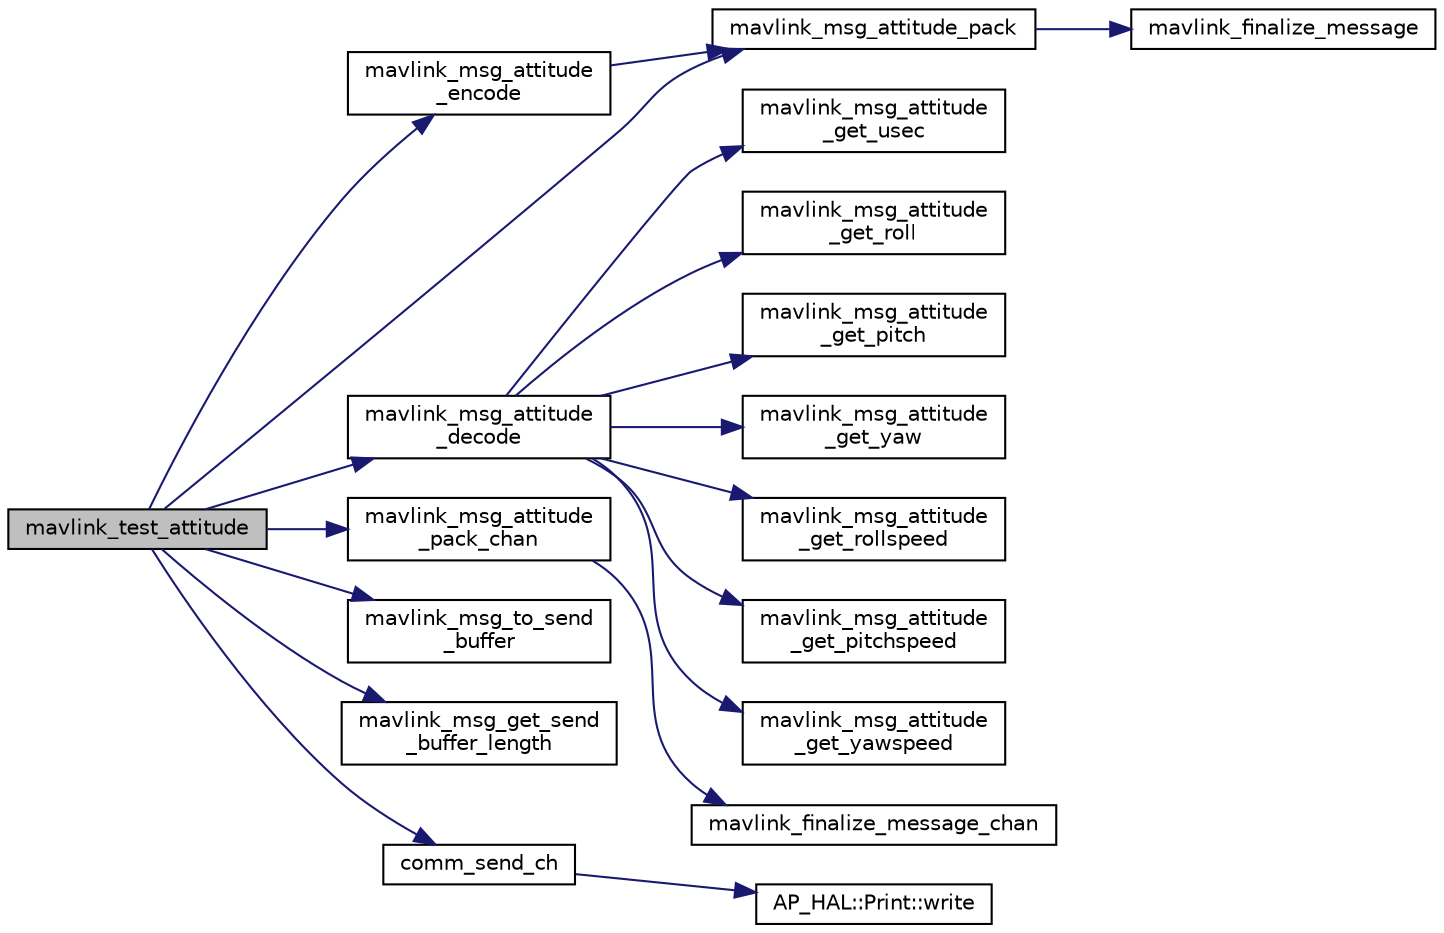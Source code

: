 digraph "mavlink_test_attitude"
{
 // INTERACTIVE_SVG=YES
  edge [fontname="Helvetica",fontsize="10",labelfontname="Helvetica",labelfontsize="10"];
  node [fontname="Helvetica",fontsize="10",shape=record];
  rankdir="LR";
  Node1 [label="mavlink_test_attitude",height=0.2,width=0.4,color="black", fillcolor="grey75", style="filled" fontcolor="black"];
  Node1 -> Node2 [color="midnightblue",fontsize="10",style="solid",fontname="Helvetica"];
  Node2 [label="mavlink_msg_attitude\l_encode",height=0.2,width=0.4,color="black", fillcolor="white", style="filled",URL="$v0_89_2common_2mavlink__msg__attitude_8h.html#ac4c7efca3e3cdd8ca93f7a27802310a1",tooltip="Encode a attitude struct into a message. "];
  Node2 -> Node3 [color="midnightblue",fontsize="10",style="solid",fontname="Helvetica"];
  Node3 [label="mavlink_msg_attitude_pack",height=0.2,width=0.4,color="black", fillcolor="white", style="filled",URL="$v0_89_2common_2mavlink__msg__attitude_8h.html#a50c5a9bff877bc300eb52e607e29fed7",tooltip="Pack a attitude message. "];
  Node3 -> Node4 [color="midnightblue",fontsize="10",style="solid",fontname="Helvetica"];
  Node4 [label="mavlink_finalize_message",height=0.2,width=0.4,color="black", fillcolor="white", style="filled",URL="$v0_89_2mavlink__helpers_8h.html#af3bea083c5ec83f5b6570b2bd4a817d0",tooltip="Finalize a MAVLink message with MAVLINK_COMM_0 as default channel. "];
  Node1 -> Node5 [color="midnightblue",fontsize="10",style="solid",fontname="Helvetica"];
  Node5 [label="mavlink_msg_attitude\l_decode",height=0.2,width=0.4,color="black", fillcolor="white", style="filled",URL="$v0_89_2common_2mavlink__msg__attitude_8h.html#aea9ac9866c5c81d5825d6eccecb9a9be",tooltip="Decode a attitude message into a struct. "];
  Node5 -> Node6 [color="midnightblue",fontsize="10",style="solid",fontname="Helvetica"];
  Node6 [label="mavlink_msg_attitude\l_get_usec",height=0.2,width=0.4,color="black", fillcolor="white", style="filled",URL="$v0_89_2common_2mavlink__msg__attitude_8h.html#aea2016d8830fa3cb33d33e19b8b2739f",tooltip="Send a attitude message. "];
  Node5 -> Node7 [color="midnightblue",fontsize="10",style="solid",fontname="Helvetica"];
  Node7 [label="mavlink_msg_attitude\l_get_roll",height=0.2,width=0.4,color="black", fillcolor="white", style="filled",URL="$v0_89_2common_2mavlink__msg__attitude_8h.html#ab9d96bdc5f30a33b19db31bd8adffcf0",tooltip="Get field roll from attitude message. "];
  Node5 -> Node8 [color="midnightblue",fontsize="10",style="solid",fontname="Helvetica"];
  Node8 [label="mavlink_msg_attitude\l_get_pitch",height=0.2,width=0.4,color="black", fillcolor="white", style="filled",URL="$v0_89_2common_2mavlink__msg__attitude_8h.html#ab1197a265a1461a1131a6a49947001f7",tooltip="Get field pitch from attitude message. "];
  Node5 -> Node9 [color="midnightblue",fontsize="10",style="solid",fontname="Helvetica"];
  Node9 [label="mavlink_msg_attitude\l_get_yaw",height=0.2,width=0.4,color="black", fillcolor="white", style="filled",URL="$v0_89_2common_2mavlink__msg__attitude_8h.html#a4143e517b4e03173f1614c4cd92857c6",tooltip="Get field yaw from attitude message. "];
  Node5 -> Node10 [color="midnightblue",fontsize="10",style="solid",fontname="Helvetica"];
  Node10 [label="mavlink_msg_attitude\l_get_rollspeed",height=0.2,width=0.4,color="black", fillcolor="white", style="filled",URL="$v0_89_2common_2mavlink__msg__attitude_8h.html#a57a3466521b3a0adecc5c500a33db559",tooltip="Get field rollspeed from attitude message. "];
  Node5 -> Node11 [color="midnightblue",fontsize="10",style="solid",fontname="Helvetica"];
  Node11 [label="mavlink_msg_attitude\l_get_pitchspeed",height=0.2,width=0.4,color="black", fillcolor="white", style="filled",URL="$v0_89_2common_2mavlink__msg__attitude_8h.html#ab6acd8c67f884fb644d2a81635e7bec9",tooltip="Get field pitchspeed from attitude message. "];
  Node5 -> Node12 [color="midnightblue",fontsize="10",style="solid",fontname="Helvetica"];
  Node12 [label="mavlink_msg_attitude\l_get_yawspeed",height=0.2,width=0.4,color="black", fillcolor="white", style="filled",URL="$v0_89_2common_2mavlink__msg__attitude_8h.html#a3d821889da959191467512ec589b34ad",tooltip="Get field yawspeed from attitude message. "];
  Node1 -> Node3 [color="midnightblue",fontsize="10",style="solid",fontname="Helvetica"];
  Node1 -> Node13 [color="midnightblue",fontsize="10",style="solid",fontname="Helvetica"];
  Node13 [label="mavlink_msg_attitude\l_pack_chan",height=0.2,width=0.4,color="black", fillcolor="white", style="filled",URL="$v0_89_2common_2mavlink__msg__attitude_8h.html#a618ec144aa502d1ee54e57f95497f15d",tooltip="Pack a attitude message on a channel. "];
  Node13 -> Node14 [color="midnightblue",fontsize="10",style="solid",fontname="Helvetica"];
  Node14 [label="mavlink_finalize_message_chan",height=0.2,width=0.4,color="black", fillcolor="white", style="filled",URL="$v0_89_2mavlink__helpers_8h.html#aa66131138fc02101dcc73b4b556ab422",tooltip="Finalize a MAVLink message with channel assignment. "];
  Node1 -> Node15 [color="midnightblue",fontsize="10",style="solid",fontname="Helvetica"];
  Node15 [label="mavlink_msg_to_send\l_buffer",height=0.2,width=0.4,color="black", fillcolor="white", style="filled",URL="$v0_89_2mavlink__helpers_8h.html#afea0a9befa84822fd62c2899ea0d849e",tooltip="Pack a message to send it over a serial byte stream. "];
  Node1 -> Node16 [color="midnightblue",fontsize="10",style="solid",fontname="Helvetica"];
  Node16 [label="mavlink_msg_get_send\l_buffer_length",height=0.2,width=0.4,color="black", fillcolor="white", style="filled",URL="$v0_89_2protocol_8h.html#aa86c08f27aabb7a2e12a67f189f590c8",tooltip="Get the required buffer size for this message. "];
  Node1 -> Node17 [color="midnightblue",fontsize="10",style="solid",fontname="Helvetica"];
  Node17 [label="comm_send_ch",height=0.2,width=0.4,color="black", fillcolor="white", style="filled",URL="$GCS__MAVLink_8h.html#ab753873a1ee10adedd0ce246311468f8"];
  Node17 -> Node18 [color="midnightblue",fontsize="10",style="solid",fontname="Helvetica"];
  Node18 [label="AP_HAL::Print::write",height=0.2,width=0.4,color="black", fillcolor="white", style="filled",URL="$classAP__HAL_1_1Print.html#acc65391952a43334f8f5c9bef341f501"];
}
